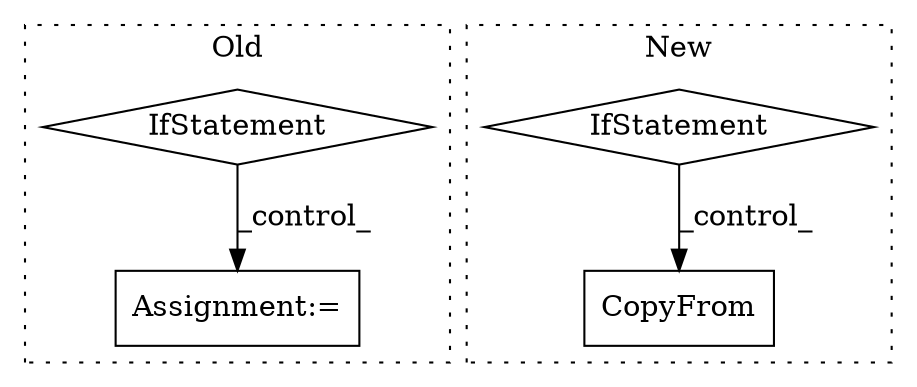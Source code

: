 digraph G {
subgraph cluster0 {
1 [label="IfStatement" a="25" s="1805,1828" l="4,2" shape="diamond"];
4 [label="Assignment:=" a="7" s="2018" l="1" shape="box"];
label = "Old";
style="dotted";
}
subgraph cluster1 {
2 [label="CopyFrom" a="32" s="1223,1275" l="9,1" shape="box"];
3 [label="IfStatement" a="25" s="1175,1202" l="4,2" shape="diamond"];
label = "New";
style="dotted";
}
1 -> 4 [label="_control_"];
3 -> 2 [label="_control_"];
}
